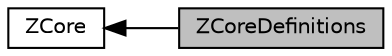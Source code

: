 digraph "ZCoreDefinitions"
{
  edge [fontname="Helvetica",fontsize="10",labelfontname="Helvetica",labelfontsize="10"];
  node [fontname="Helvetica",fontsize="10",shape=box];
  rankdir=LR;
  Node0 [label="ZCoreDefinitions",height=0.2,width=0.4,color="black", fillcolor="grey75", style="filled", fontcolor="black",tooltip="Collection of all the definitions in the library."];
  Node1 [label="ZCore",height=0.2,width=0.4,color="black", fillcolor="white", style="filled",URL="$group__z_core.html",tooltip="The core classes, enumerators ,defintions and utility methods of the library."];
  Node1->Node0 [shape=plaintext, dir="back", style="solid"];
}

